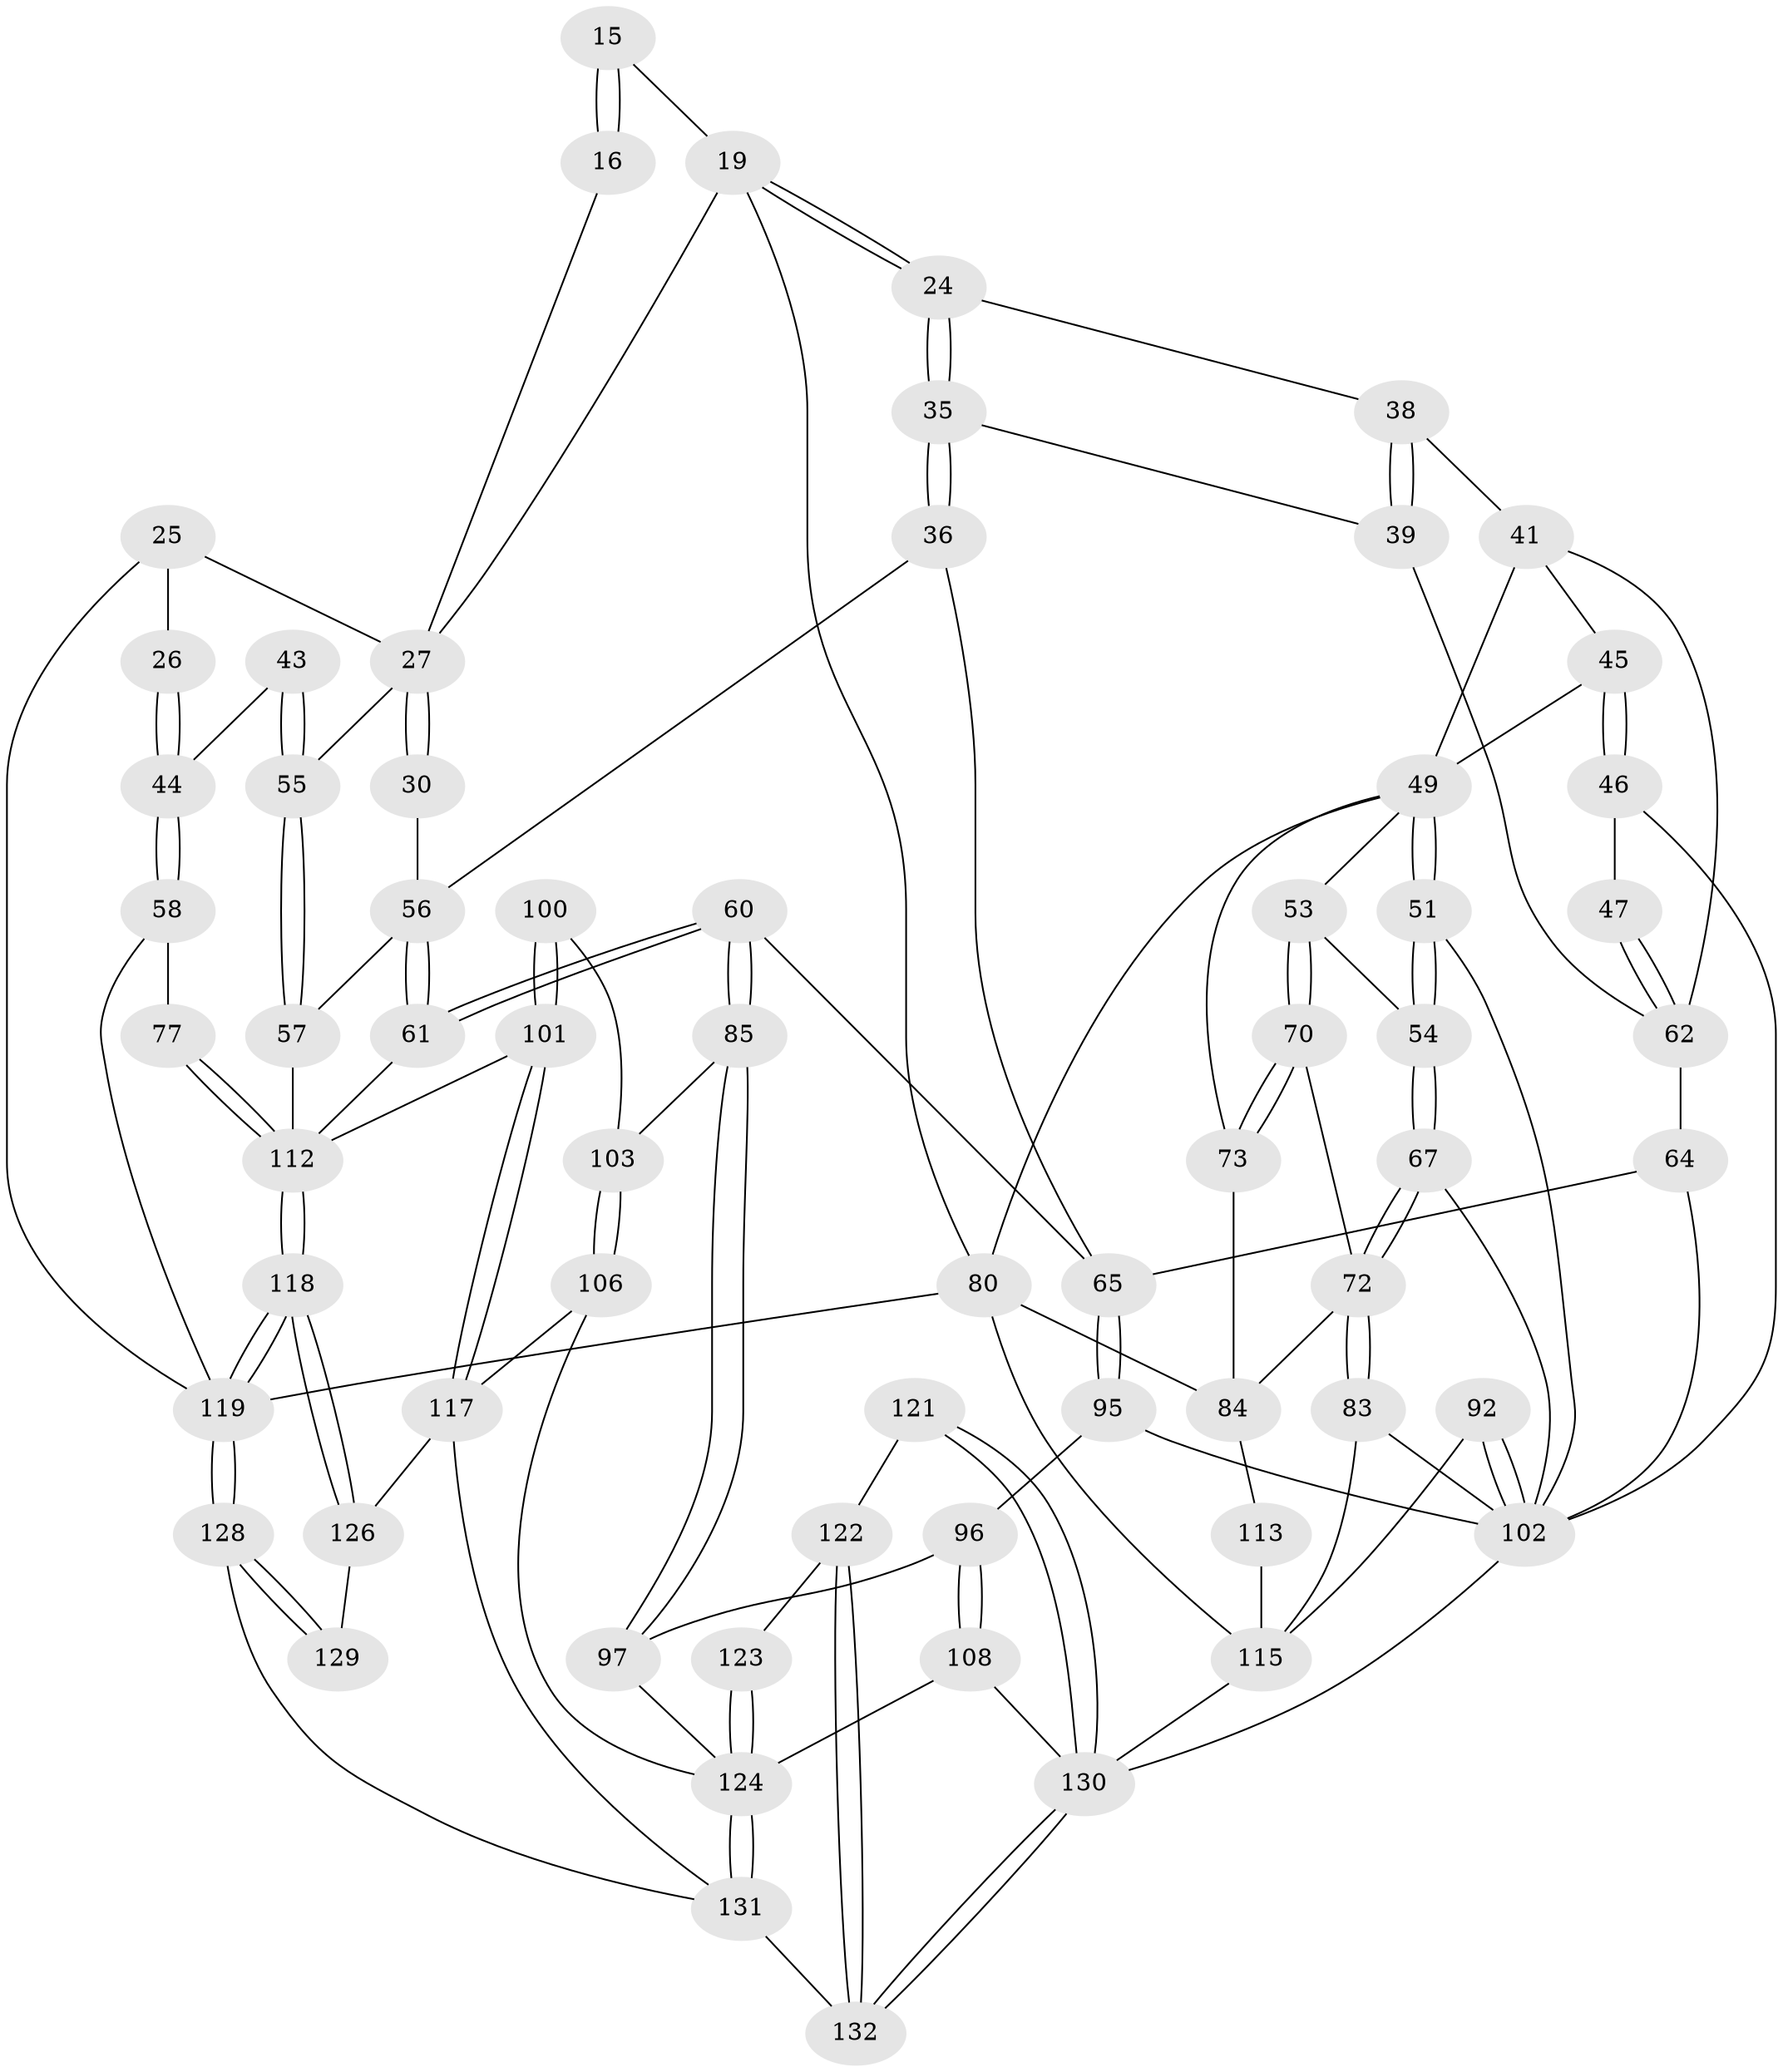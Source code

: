// original degree distribution, {3: 0.015151515151515152, 4: 0.2196969696969697, 5: 0.5606060606060606, 6: 0.20454545454545456}
// Generated by graph-tools (version 1.1) at 2025/01/03/09/25 05:01:29]
// undirected, 66 vertices, 148 edges
graph export_dot {
graph [start="1"]
  node [color=gray90,style=filled];
  15 [pos="+0.2462669618900527+0",super="+14"];
  16 [pos="+0.34472265445421035+0.07458295256458634"];
  19 [pos="+0.5326545715969463+0.14475111464746052",super="+13"];
  24 [pos="+0.5540505559685739+0.1513676964173588"];
  25 [pos="+0.029650587240859158+0.06461056839943435",super="+6+12+11"];
  26 [pos="+0+0.24002311325981687"];
  27 [pos="+0.35536305476704977+0.2809707447121956",super="+18+10+20"];
  30 [pos="+0.3601513355208588+0.2831600549370939"];
  35 [pos="+0.5223219659985714+0.37685818485206635"];
  36 [pos="+0.46193858320440173+0.3899252398182694"];
  38 [pos="+0.6031550331284903+0.30705773661197305",super="+23"];
  39 [pos="+0.5468524463055767+0.3799613668231669"];
  41 [pos="+0.6767839460284292+0.3165261116640776",super="+40"];
  43 [pos="+0+0.37109447349256847"];
  44 [pos="+0+0.28607736697095776"];
  45 [pos="+0.7558411906609224+0.29221640890619444",super="+42"];
  46 [pos="+0.7309620628335928+0.41788084774776485"];
  47 [pos="+0.7226622291893411+0.41598996316267134"];
  49 [pos="+0.8335407044966692+0.32585608535466265",super="+33+32+31+34+21"];
  51 [pos="+0.8085368187987532+0.4187356255009882"];
  53 [pos="+0.8826600259715552+0.4550701263251079"];
  54 [pos="+0.8404483806222142+0.44954602983779973"];
  55 [pos="+0.14292277294845435+0.45822997755910627",super="+28+29"];
  56 [pos="+0.3564349979410854+0.39197123512658044",super="+37"];
  57 [pos="+0.14614739754017397+0.4666441506741356"];
  58 [pos="+0+0.2859565290993861"];
  60 [pos="+0.3774528729122697+0.6063492617289431"];
  61 [pos="+0.3027365257332484+0.5405273106875519"];
  62 [pos="+0.6162126314571753+0.441734332996394",super="+50+48"];
  64 [pos="+0.5538832799517006+0.5516025632548002",super="+63"];
  65 [pos="+0.5048682924475622+0.5692775019165883",super="+59"];
  67 [pos="+0.8275898405393962+0.47572419218893525"];
  70 [pos="+0.9451258959511911+0.5029838726493847"];
  72 [pos="+0.8789294619063726+0.5866075891331473",super="+71"];
  73 [pos="+1+0.4202444187104466"];
  77 [pos="+0+0.6092822630821616"];
  80 [pos="+1+1",super="+4"];
  83 [pos="+0.8721721418160147+0.5906270329093353"];
  84 [pos="+1+0.6863416501117985",super="+82"];
  85 [pos="+0.37147109833259206+0.6368677162187958"];
  92 [pos="+0.8444176187538263+0.7575584406015448"];
  95 [pos="+0.5596895957881102+0.6705201222778803"];
  96 [pos="+0.45472612529203893+0.7128531923400401"];
  97 [pos="+0.38802083418776323+0.6708099613645182"];
  100 [pos="+0.24211880156014629+0.7912447318864686",super="+87"];
  101 [pos="+0.12579808158654318+0.7857322824012932",super="+98+88"];
  102 [pos="+0.7214948879293639+0.8099361190237764",super="+93+94+79+78"];
  103 [pos="+0.24872549505167857+0.7931182803521999",super="+86"];
  106 [pos="+0.32599495085899627+0.8599020217607637"];
  108 [pos="+0.5140560561433632+0.8028001526941579"];
  112 [pos="+0+0.7150800727459329",super="+99+76+75"];
  113 [pos="+0.9547041304437314+0.820913922704897",super="+89"];
  115 [pos="+0.9616122728284164+1",super="+91+114+90"];
  117 [pos="+0.12177730222599364+0.8026137469680407",super="+116"];
  118 [pos="+0+0.9183020538465528"];
  119 [pos="+0+1",super="+5"];
  121 [pos="+0.6127200736618275+0.9072308636998384"];
  122 [pos="+0.5285989421378288+0.8821604077729023"];
  123 [pos="+0.5210328704888805+0.8751194491515022"];
  124 [pos="+0.4313149529246796+0.9186786438587908",super="+105+104+109"];
  126 [pos="+0+0.8770341887787784",super="+125"];
  128 [pos="+0.09825561209990659+1"];
  129 [pos="+0.08185434056848505+0.9768589262546248"];
  130 [pos="+0.6847858226770593+1",super="+120+110+111+107"];
  131 [pos="+0.41681110659228426+1",super="+127"];
  132 [pos="+0.48465680370197034+1"];
  15 -- 16 [weight=2];
  15 -- 16;
  15 -- 19 [weight=2];
  16 -- 27;
  19 -- 24;
  19 -- 24;
  19 -- 27 [weight=2];
  19 -- 80;
  24 -- 35;
  24 -- 35;
  24 -- 38;
  25 -- 26 [weight=2];
  25 -- 119;
  25 -- 27;
  26 -- 44;
  26 -- 44;
  27 -- 30 [weight=2];
  27 -- 30;
  27 -- 55 [weight=2];
  30 -- 56;
  35 -- 36;
  35 -- 36;
  35 -- 39;
  36 -- 56;
  36 -- 65;
  38 -- 39;
  38 -- 39;
  38 -- 41 [weight=2];
  39 -- 62;
  41 -- 62;
  41 -- 45;
  41 -- 49;
  43 -- 44;
  43 -- 55 [weight=2];
  43 -- 55;
  44 -- 58;
  44 -- 58;
  45 -- 46;
  45 -- 46;
  45 -- 49 [weight=2];
  46 -- 47;
  46 -- 102;
  47 -- 62 [weight=2];
  47 -- 62;
  49 -- 51;
  49 -- 51;
  49 -- 53;
  49 -- 80 [weight=2];
  49 -- 73;
  51 -- 54;
  51 -- 54;
  51 -- 102;
  53 -- 54;
  53 -- 70;
  53 -- 70;
  54 -- 67;
  54 -- 67;
  55 -- 57;
  55 -- 57;
  56 -- 57;
  56 -- 61;
  56 -- 61;
  57 -- 112;
  58 -- 77;
  58 -- 119;
  60 -- 61;
  60 -- 61;
  60 -- 85;
  60 -- 85;
  60 -- 65;
  61 -- 112;
  62 -- 64;
  64 -- 65;
  64 -- 102 [weight=2];
  65 -- 95;
  65 -- 95;
  67 -- 72;
  67 -- 72;
  67 -- 102;
  70 -- 73;
  70 -- 73;
  70 -- 72;
  72 -- 83;
  72 -- 83;
  72 -- 84;
  73 -- 84;
  77 -- 112 [weight=2];
  77 -- 112;
  80 -- 119 [weight=2];
  80 -- 84;
  80 -- 115;
  83 -- 102;
  83 -- 115;
  84 -- 113 [weight=2];
  85 -- 97;
  85 -- 97;
  85 -- 103;
  92 -- 102 [weight=2];
  92 -- 102;
  92 -- 115;
  95 -- 96;
  95 -- 102;
  96 -- 97;
  96 -- 108;
  96 -- 108;
  97 -- 124;
  100 -- 101 [weight=2];
  100 -- 101;
  100 -- 103 [weight=2];
  101 -- 117;
  101 -- 117;
  101 -- 112 [weight=2];
  102 -- 130 [weight=2];
  103 -- 106;
  103 -- 106;
  106 -- 124;
  106 -- 117;
  108 -- 124;
  108 -- 130;
  112 -- 118;
  112 -- 118;
  113 -- 115 [weight=2];
  115 -- 130;
  117 -- 126;
  117 -- 131;
  118 -- 119;
  118 -- 119;
  118 -- 126;
  118 -- 126;
  119 -- 128;
  119 -- 128;
  121 -- 122;
  121 -- 130 [weight=2];
  121 -- 130;
  122 -- 123;
  122 -- 132;
  122 -- 132;
  123 -- 124 [weight=2];
  123 -- 124;
  124 -- 131;
  124 -- 131;
  126 -- 129 [weight=2];
  128 -- 129;
  128 -- 129;
  128 -- 131;
  130 -- 132;
  130 -- 132;
  131 -- 132;
}
